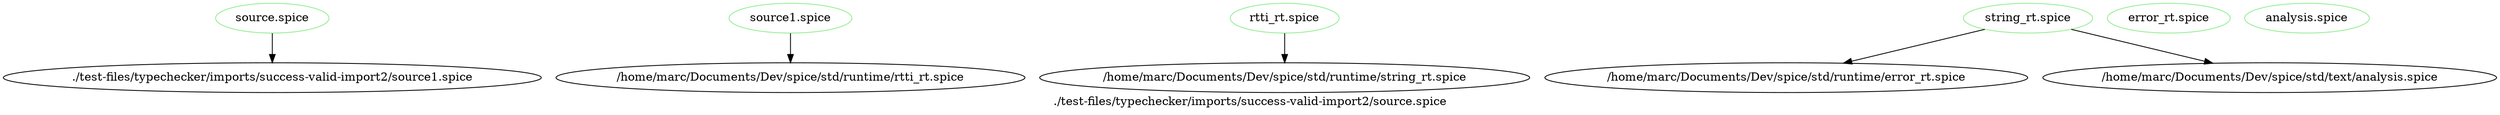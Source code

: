 digraph {
 rankdir="TB";
 label="./test-files/typechecker/imports/success-valid-import2/source.spice";
 "." [color="lightgreen",label="source.spice"];
 "../source1.spice" [color="lightgreen",label="source1.spice"];
 "../../../../../../std/runtime/rtti_rt.spice" [color="lightgreen",label="rtti_rt.spice"];
 "../../../../../../std/runtime/string_rt.spice" [color="lightgreen",label="string_rt.spice"];
 "../../../../../../std/runtime/error_rt.spice" [color="lightgreen",label="error_rt.spice"];
 "../../../../../../std/runtime/string_rt.spice" -> "/home/marc/Documents/Dev/spice/std/runtime/error_rt.spice";
 "../../../../../../std/text/analysis.spice" [color="lightgreen",label="analysis.spice"];
 "../../../../../../std/runtime/string_rt.spice" -> "/home/marc/Documents/Dev/spice/std/text/analysis.spice";
 "../../../../../../std/runtime/rtti_rt.spice" -> "/home/marc/Documents/Dev/spice/std/runtime/string_rt.spice";
 "../source1.spice" -> "/home/marc/Documents/Dev/spice/std/runtime/rtti_rt.spice";
 "." -> "./test-files/typechecker/imports/success-valid-import2/source1.spice";
}